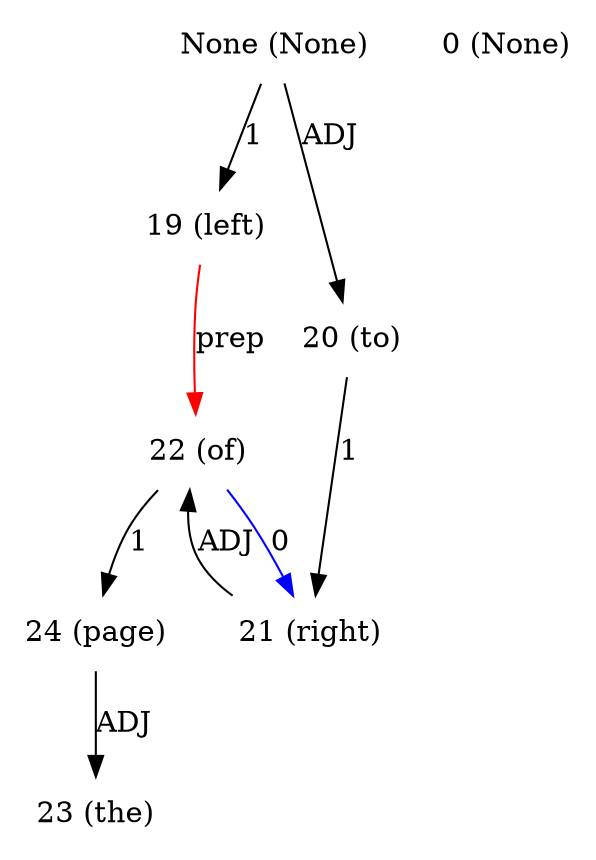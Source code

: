 digraph G{
edge [dir=forward]
node [shape=plaintext]

None [label="None (None)"]
None -> 19 [label="1"]
None -> 20 [label="ADJ"]
0 [label="0 (None)"]
19 [label="19 (left)"]
20 [label="20 (to)"]
20 -> 21 [label="1"]
21 [label="21 (right)"]
21 -> 22 [label="ADJ"]
22 [label="22 (of)"]
22 -> 24 [label="1"]
22 -> 21 [label="0", color="blue"]
19 -> 22 [label="prep", color="red"]
23 [label="23 (the)"]
24 [label="24 (page)"]
24 -> 23 [label="ADJ"]
}
